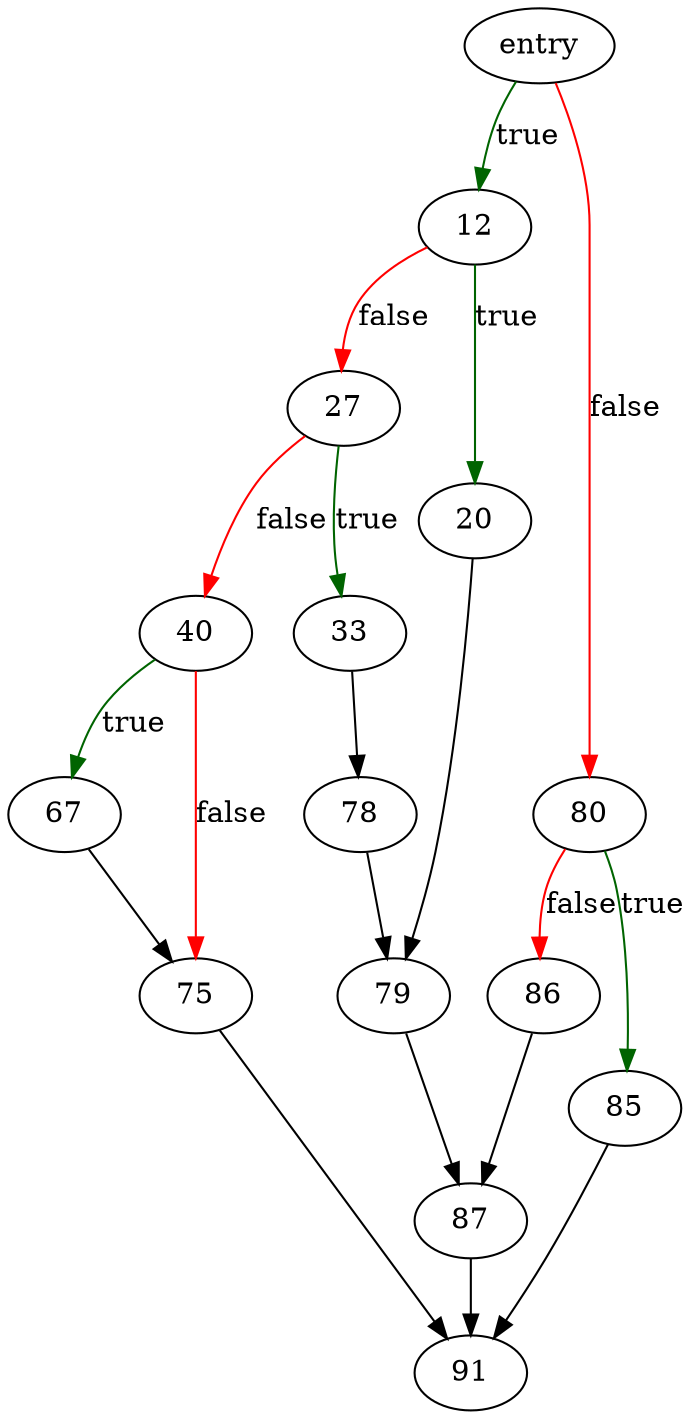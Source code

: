 digraph "sqlite3DbMallocRawNN" {
	// Node definitions.
	2 [label=entry];
	12;
	20;
	27;
	33;
	40;
	67;
	75;
	78;
	79;
	80;
	85;
	86;
	87;
	91;

	// Edge definitions.
	2 -> 12 [
		color=darkgreen
		label=true
	];
	2 -> 80 [
		color=red
		label=false
	];
	12 -> 20 [
		color=darkgreen
		label=true
	];
	12 -> 27 [
		color=red
		label=false
	];
	20 -> 79;
	27 -> 33 [
		color=darkgreen
		label=true
	];
	27 -> 40 [
		color=red
		label=false
	];
	33 -> 78;
	40 -> 67 [
		color=darkgreen
		label=true
	];
	40 -> 75 [
		color=red
		label=false
	];
	67 -> 75;
	75 -> 91;
	78 -> 79;
	79 -> 87;
	80 -> 85 [
		color=darkgreen
		label=true
	];
	80 -> 86 [
		color=red
		label=false
	];
	85 -> 91;
	86 -> 87;
	87 -> 91;
}
